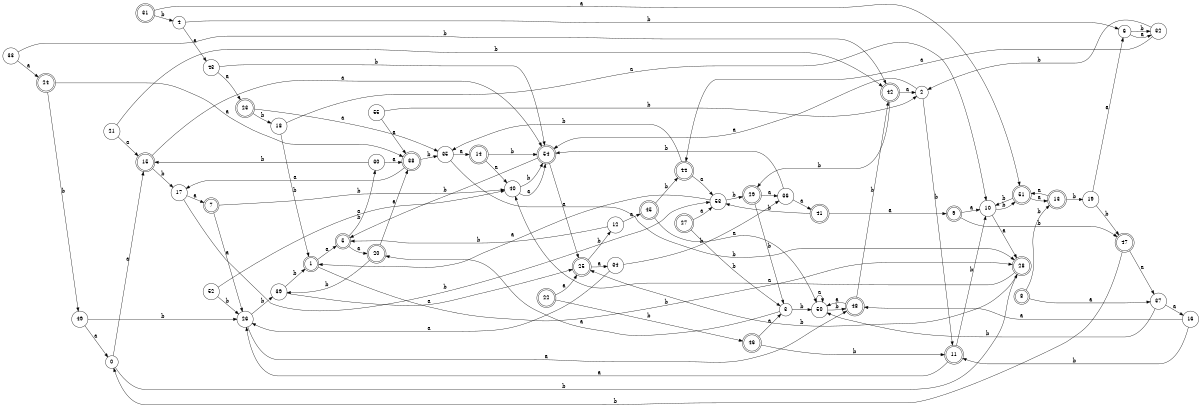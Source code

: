 digraph n45_1 {
__start0 [label="" shape="none"];

rankdir=LR;
size="8,5";

s0 [style="filled", color="black", fillcolor="white" shape="circle", label="0"];
s1 [style="rounded,filled", color="black", fillcolor="white" shape="doublecircle", label="1"];
s2 [style="filled", color="black", fillcolor="white" shape="circle", label="2"];
s3 [style="filled", color="black", fillcolor="white" shape="circle", label="3"];
s4 [style="filled", color="black", fillcolor="white" shape="circle", label="4"];
s5 [style="rounded,filled", color="black", fillcolor="white" shape="doublecircle", label="5"];
s6 [style="filled", color="black", fillcolor="white" shape="circle", label="6"];
s7 [style="rounded,filled", color="black", fillcolor="white" shape="doublecircle", label="7"];
s8 [style="rounded,filled", color="black", fillcolor="white" shape="doublecircle", label="8"];
s9 [style="rounded,filled", color="black", fillcolor="white" shape="doublecircle", label="9"];
s10 [style="filled", color="black", fillcolor="white" shape="circle", label="10"];
s11 [style="rounded,filled", color="black", fillcolor="white" shape="doublecircle", label="11"];
s12 [style="filled", color="black", fillcolor="white" shape="circle", label="12"];
s13 [style="rounded,filled", color="black", fillcolor="white" shape="doublecircle", label="13"];
s14 [style="rounded,filled", color="black", fillcolor="white" shape="doublecircle", label="14"];
s15 [style="rounded,filled", color="black", fillcolor="white" shape="doublecircle", label="15"];
s16 [style="filled", color="black", fillcolor="white" shape="circle", label="16"];
s17 [style="filled", color="black", fillcolor="white" shape="circle", label="17"];
s18 [style="filled", color="black", fillcolor="white" shape="circle", label="18"];
s19 [style="filled", color="black", fillcolor="white" shape="circle", label="19"];
s20 [style="rounded,filled", color="black", fillcolor="white" shape="doublecircle", label="20"];
s21 [style="filled", color="black", fillcolor="white" shape="circle", label="21"];
s22 [style="rounded,filled", color="black", fillcolor="white" shape="doublecircle", label="22"];
s23 [style="rounded,filled", color="black", fillcolor="white" shape="doublecircle", label="23"];
s24 [style="rounded,filled", color="black", fillcolor="white" shape="doublecircle", label="24"];
s25 [style="rounded,filled", color="black", fillcolor="white" shape="doublecircle", label="25"];
s26 [style="filled", color="black", fillcolor="white" shape="circle", label="26"];
s27 [style="rounded,filled", color="black", fillcolor="white" shape="doublecircle", label="27"];
s28 [style="rounded,filled", color="black", fillcolor="white" shape="doublecircle", label="28"];
s29 [style="rounded,filled", color="black", fillcolor="white" shape="doublecircle", label="29"];
s30 [style="filled", color="black", fillcolor="white" shape="circle", label="30"];
s31 [style="rounded,filled", color="black", fillcolor="white" shape="doublecircle", label="31"];
s32 [style="filled", color="black", fillcolor="white" shape="circle", label="32"];
s33 [style="filled", color="black", fillcolor="white" shape="circle", label="33"];
s34 [style="filled", color="black", fillcolor="white" shape="circle", label="34"];
s35 [style="filled", color="black", fillcolor="white" shape="circle", label="35"];
s36 [style="filled", color="black", fillcolor="white" shape="circle", label="36"];
s37 [style="filled", color="black", fillcolor="white" shape="circle", label="37"];
s38 [style="rounded,filled", color="black", fillcolor="white" shape="doublecircle", label="38"];
s39 [style="filled", color="black", fillcolor="white" shape="circle", label="39"];
s40 [style="filled", color="black", fillcolor="white" shape="circle", label="40"];
s41 [style="rounded,filled", color="black", fillcolor="white" shape="doublecircle", label="41"];
s42 [style="rounded,filled", color="black", fillcolor="white" shape="doublecircle", label="42"];
s43 [style="filled", color="black", fillcolor="white" shape="circle", label="43"];
s44 [style="rounded,filled", color="black", fillcolor="white" shape="doublecircle", label="44"];
s45 [style="rounded,filled", color="black", fillcolor="white" shape="doublecircle", label="45"];
s46 [style="rounded,filled", color="black", fillcolor="white" shape="doublecircle", label="46"];
s47 [style="rounded,filled", color="black", fillcolor="white" shape="doublecircle", label="47"];
s48 [style="rounded,filled", color="black", fillcolor="white" shape="doublecircle", label="48"];
s49 [style="filled", color="black", fillcolor="white" shape="circle", label="49"];
s50 [style="filled", color="black", fillcolor="white" shape="circle", label="50"];
s51 [style="rounded,filled", color="black", fillcolor="white" shape="doublecircle", label="51"];
s52 [style="filled", color="black", fillcolor="white" shape="circle", label="52"];
s53 [style="filled", color="black", fillcolor="white" shape="circle", label="53"];
s54 [style="rounded,filled", color="black", fillcolor="white" shape="doublecircle", label="54"];
s55 [style="filled", color="black", fillcolor="white" shape="circle", label="55"];
s0 -> s15 [label="a"];
s0 -> s28 [label="b"];
s1 -> s5 [label="a"];
s1 -> s28 [label="b"];
s2 -> s54 [label="a"];
s2 -> s11 [label="b"];
s3 -> s20 [label="a"];
s3 -> s50 [label="b"];
s4 -> s43 [label="a"];
s4 -> s6 [label="b"];
s5 -> s20 [label="a"];
s5 -> s30 [label="b"];
s6 -> s32 [label="a"];
s6 -> s32 [label="b"];
s7 -> s26 [label="a"];
s7 -> s40 [label="b"];
s8 -> s37 [label="a"];
s8 -> s13 [label="b"];
s9 -> s10 [label="a"];
s9 -> s47 [label="b"];
s10 -> s28 [label="a"];
s10 -> s51 [label="b"];
s11 -> s26 [label="a"];
s11 -> s10 [label="b"];
s12 -> s45 [label="a"];
s12 -> s5 [label="b"];
s13 -> s51 [label="a"];
s13 -> s19 [label="b"];
s14 -> s40 [label="a"];
s14 -> s54 [label="b"];
s15 -> s54 [label="a"];
s15 -> s17 [label="b"];
s16 -> s48 [label="a"];
s16 -> s11 [label="b"];
s17 -> s7 [label="a"];
s17 -> s53 [label="b"];
s18 -> s10 [label="a"];
s18 -> s1 [label="b"];
s19 -> s6 [label="a"];
s19 -> s47 [label="b"];
s20 -> s38 [label="a"];
s20 -> s39 [label="b"];
s21 -> s15 [label="a"];
s21 -> s42 [label="b"];
s22 -> s25 [label="a"];
s22 -> s46 [label="b"];
s23 -> s35 [label="a"];
s23 -> s18 [label="b"];
s24 -> s38 [label="a"];
s24 -> s49 [label="b"];
s25 -> s34 [label="a"];
s25 -> s12 [label="b"];
s26 -> s48 [label="a"];
s26 -> s39 [label="b"];
s27 -> s53 [label="a"];
s27 -> s3 [label="b"];
s28 -> s40 [label="a"];
s28 -> s25 [label="b"];
s29 -> s36 [label="a"];
s29 -> s3 [label="b"];
s30 -> s38 [label="a"];
s30 -> s15 [label="b"];
s31 -> s51 [label="a"];
s31 -> s4 [label="b"];
s32 -> s44 [label="a"];
s32 -> s2 [label="b"];
s33 -> s24 [label="a"];
s33 -> s42 [label="b"];
s34 -> s26 [label="a"];
s34 -> s36 [label="b"];
s35 -> s14 [label="a"];
s35 -> s28 [label="b"];
s36 -> s41 [label="a"];
s36 -> s54 [label="b"];
s37 -> s16 [label="a"];
s37 -> s50 [label="b"];
s38 -> s17 [label="a"];
s38 -> s35 [label="b"];
s39 -> s25 [label="a"];
s39 -> s1 [label="b"];
s40 -> s54 [label="a"];
s40 -> s54 [label="b"];
s41 -> s9 [label="a"];
s41 -> s53 [label="b"];
s42 -> s2 [label="a"];
s42 -> s29 [label="b"];
s43 -> s23 [label="a"];
s43 -> s54 [label="b"];
s44 -> s53 [label="a"];
s44 -> s35 [label="b"];
s45 -> s50 [label="a"];
s45 -> s44 [label="b"];
s46 -> s3 [label="a"];
s46 -> s11 [label="b"];
s47 -> s37 [label="a"];
s47 -> s0 [label="b"];
s48 -> s50 [label="a"];
s48 -> s42 [label="b"];
s49 -> s0 [label="a"];
s49 -> s26 [label="b"];
s50 -> s50 [label="a"];
s50 -> s48 [label="b"];
s51 -> s13 [label="a"];
s51 -> s10 [label="b"];
s52 -> s40 [label="a"];
s52 -> s26 [label="b"];
s53 -> s1 [label="a"];
s53 -> s29 [label="b"];
s54 -> s25 [label="a"];
s54 -> s5 [label="b"];
s55 -> s38 [label="a"];
s55 -> s2 [label="b"];

}